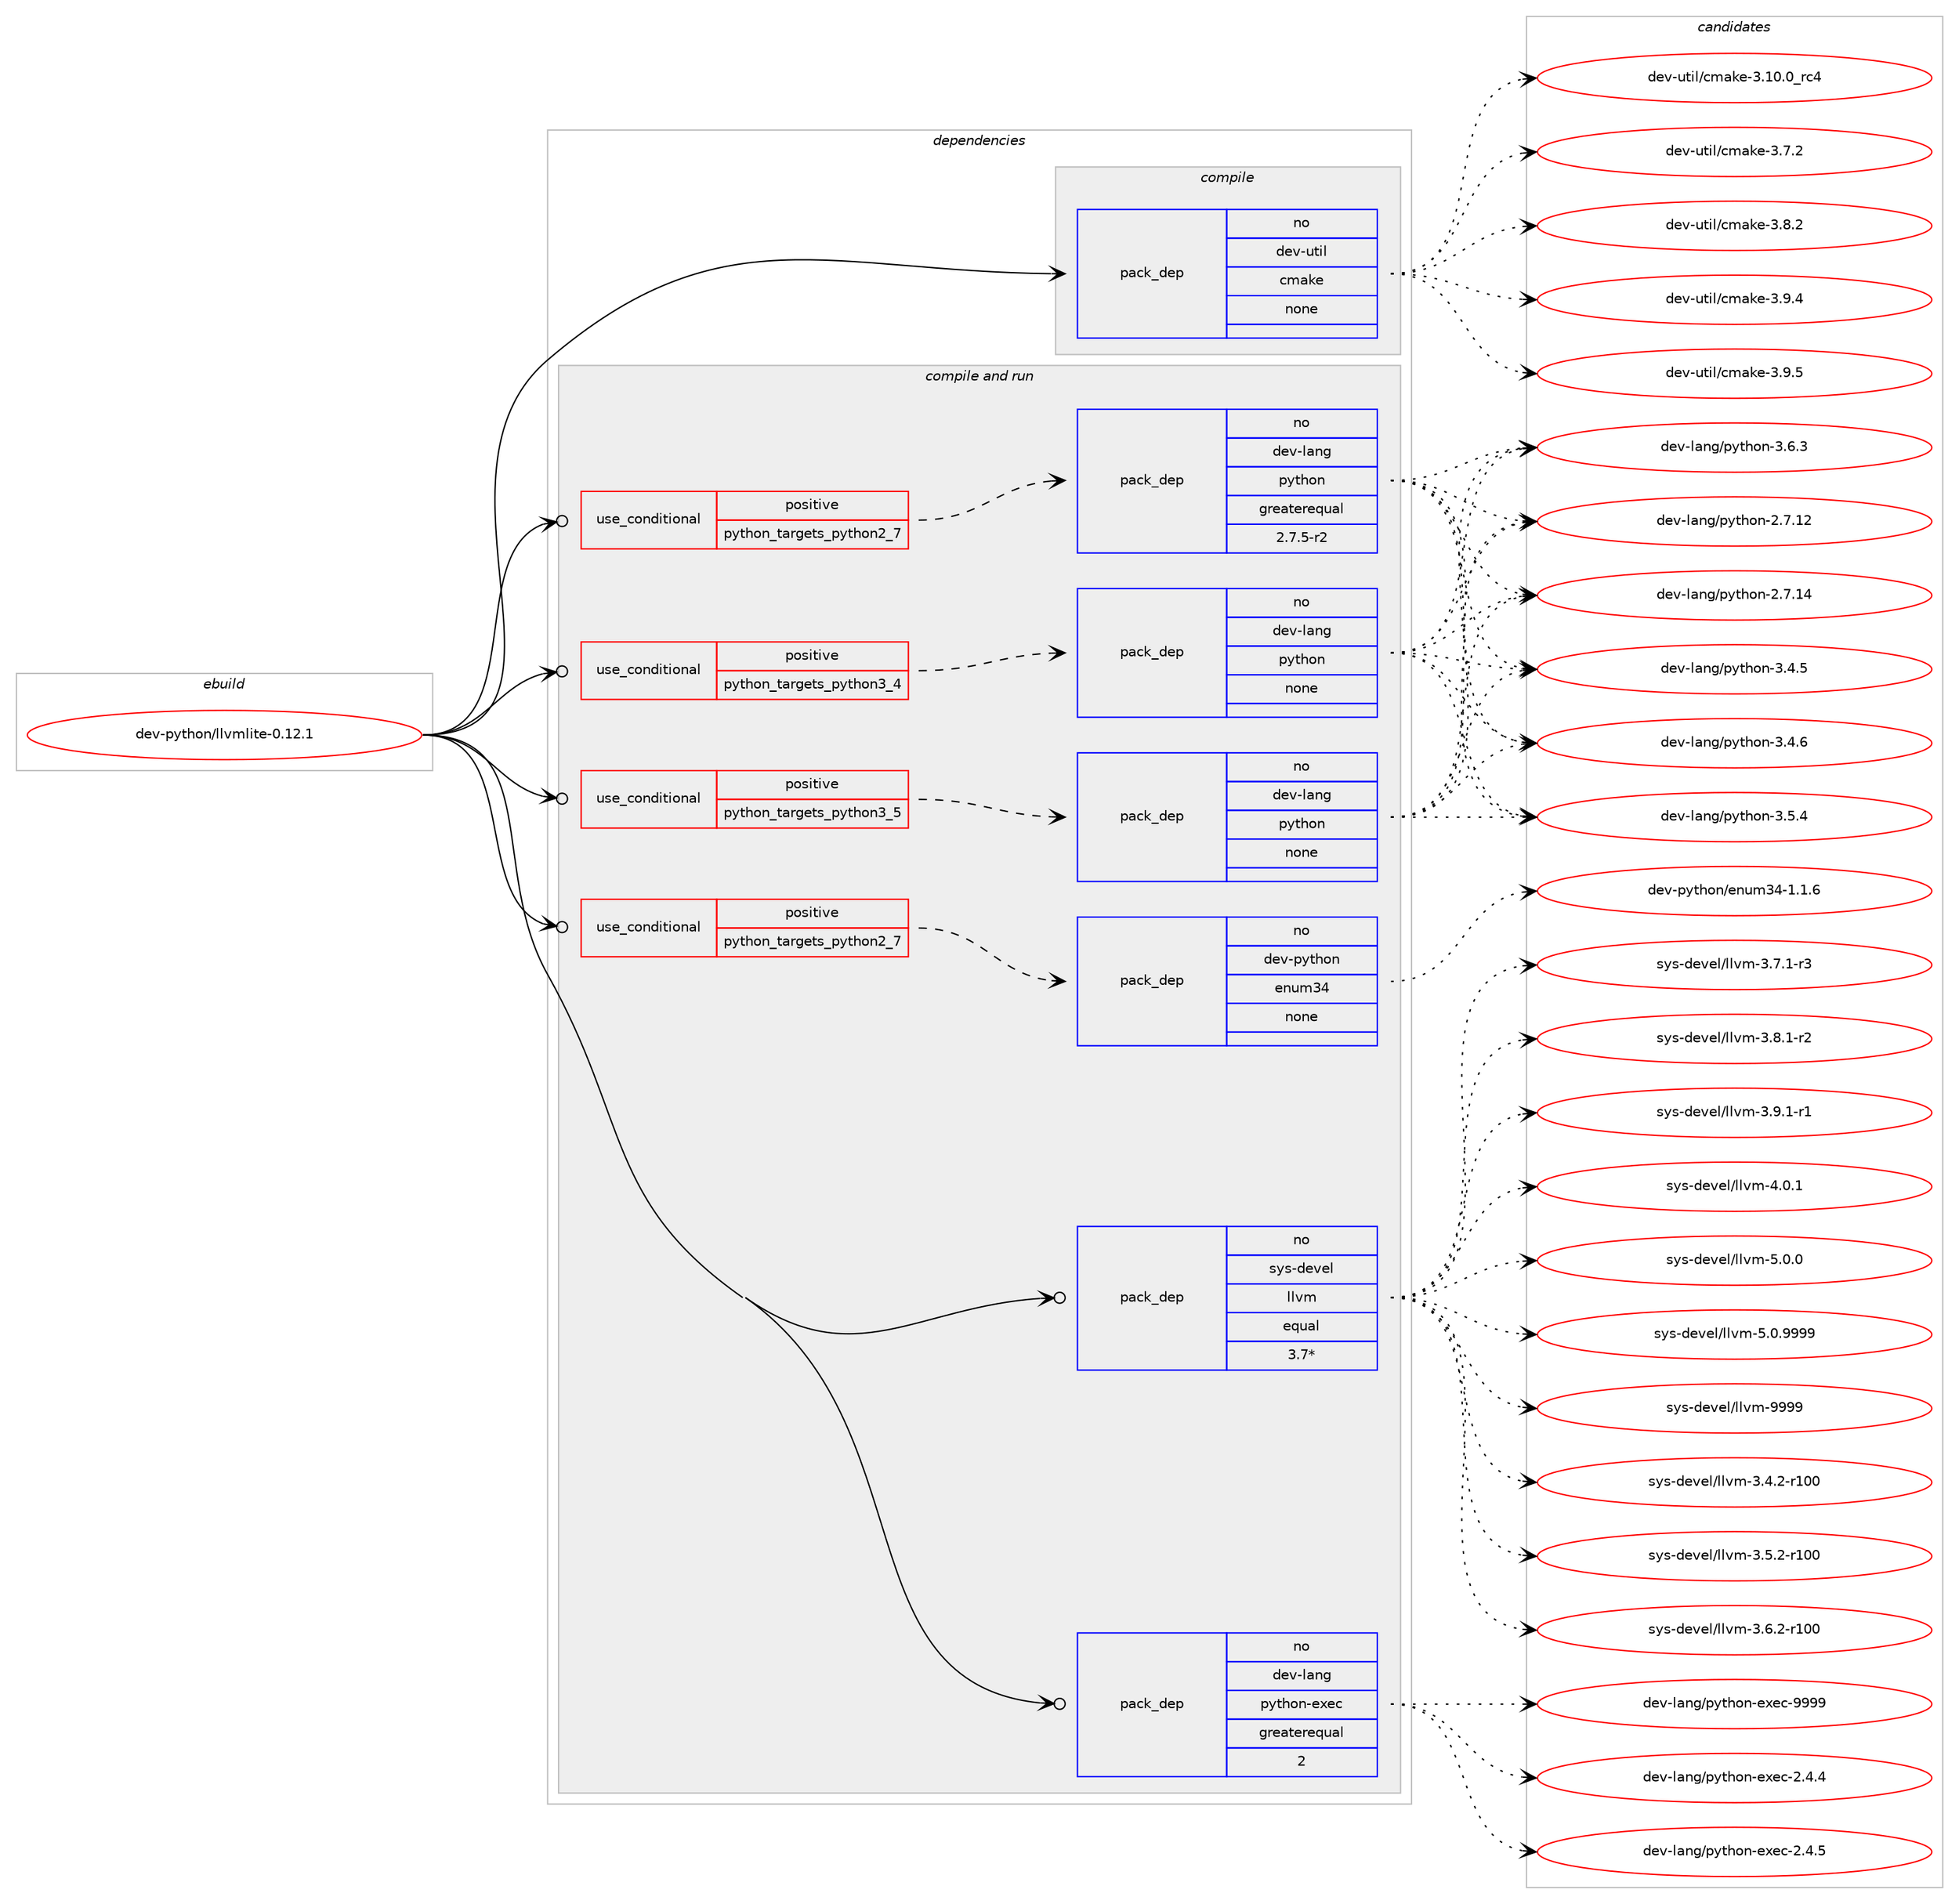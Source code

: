 digraph prolog {

# *************
# Graph options
# *************

newrank=true;
concentrate=true;
compound=true;
graph [rankdir=LR,fontname=Helvetica,fontsize=10,ranksep=1.5];#, ranksep=2.5, nodesep=0.2];
edge  [arrowhead=vee];
node  [fontname=Helvetica,fontsize=10];

# **********
# The ebuild
# **********

subgraph cluster_leftcol {
color=gray;
rank=same;
label=<<i>ebuild</i>>;
id [label="dev-python/llvmlite-0.12.1", color=red, width=4, href="../dev-python/llvmlite-0.12.1.svg"];
}

# ****************
# The dependencies
# ****************

subgraph cluster_midcol {
color=gray;
label=<<i>dependencies</i>>;
subgraph cluster_compile {
fillcolor="#eeeeee";
style=filled;
label=<<i>compile</i>>;
subgraph pack125831 {
dependency164691 [label=<<TABLE BORDER="0" CELLBORDER="1" CELLSPACING="0" CELLPADDING="4" WIDTH="220"><TR><TD ROWSPAN="6" CELLPADDING="30">pack_dep</TD></TR><TR><TD WIDTH="110">no</TD></TR><TR><TD>dev-util</TD></TR><TR><TD>cmake</TD></TR><TR><TD>none</TD></TR><TR><TD></TD></TR></TABLE>>, shape=none, color=blue];
}
id:e -> dependency164691:w [weight=20,style="solid",arrowhead="vee"];
}
subgraph cluster_compileandrun {
fillcolor="#eeeeee";
style=filled;
label=<<i>compile and run</i>>;
subgraph cond35007 {
dependency164692 [label=<<TABLE BORDER="0" CELLBORDER="1" CELLSPACING="0" CELLPADDING="4"><TR><TD ROWSPAN="3" CELLPADDING="10">use_conditional</TD></TR><TR><TD>positive</TD></TR><TR><TD>python_targets_python2_7</TD></TR></TABLE>>, shape=none, color=red];
subgraph pack125832 {
dependency164693 [label=<<TABLE BORDER="0" CELLBORDER="1" CELLSPACING="0" CELLPADDING="4" WIDTH="220"><TR><TD ROWSPAN="6" CELLPADDING="30">pack_dep</TD></TR><TR><TD WIDTH="110">no</TD></TR><TR><TD>dev-lang</TD></TR><TR><TD>python</TD></TR><TR><TD>greaterequal</TD></TR><TR><TD>2.7.5-r2</TD></TR></TABLE>>, shape=none, color=blue];
}
dependency164692:e -> dependency164693:w [weight=20,style="dashed",arrowhead="vee"];
}
id:e -> dependency164692:w [weight=20,style="solid",arrowhead="odotvee"];
subgraph cond35008 {
dependency164694 [label=<<TABLE BORDER="0" CELLBORDER="1" CELLSPACING="0" CELLPADDING="4"><TR><TD ROWSPAN="3" CELLPADDING="10">use_conditional</TD></TR><TR><TD>positive</TD></TR><TR><TD>python_targets_python2_7</TD></TR></TABLE>>, shape=none, color=red];
subgraph pack125833 {
dependency164695 [label=<<TABLE BORDER="0" CELLBORDER="1" CELLSPACING="0" CELLPADDING="4" WIDTH="220"><TR><TD ROWSPAN="6" CELLPADDING="30">pack_dep</TD></TR><TR><TD WIDTH="110">no</TD></TR><TR><TD>dev-python</TD></TR><TR><TD>enum34</TD></TR><TR><TD>none</TD></TR><TR><TD></TD></TR></TABLE>>, shape=none, color=blue];
}
dependency164694:e -> dependency164695:w [weight=20,style="dashed",arrowhead="vee"];
}
id:e -> dependency164694:w [weight=20,style="solid",arrowhead="odotvee"];
subgraph cond35009 {
dependency164696 [label=<<TABLE BORDER="0" CELLBORDER="1" CELLSPACING="0" CELLPADDING="4"><TR><TD ROWSPAN="3" CELLPADDING="10">use_conditional</TD></TR><TR><TD>positive</TD></TR><TR><TD>python_targets_python3_4</TD></TR></TABLE>>, shape=none, color=red];
subgraph pack125834 {
dependency164697 [label=<<TABLE BORDER="0" CELLBORDER="1" CELLSPACING="0" CELLPADDING="4" WIDTH="220"><TR><TD ROWSPAN="6" CELLPADDING="30">pack_dep</TD></TR><TR><TD WIDTH="110">no</TD></TR><TR><TD>dev-lang</TD></TR><TR><TD>python</TD></TR><TR><TD>none</TD></TR><TR><TD></TD></TR></TABLE>>, shape=none, color=blue];
}
dependency164696:e -> dependency164697:w [weight=20,style="dashed",arrowhead="vee"];
}
id:e -> dependency164696:w [weight=20,style="solid",arrowhead="odotvee"];
subgraph cond35010 {
dependency164698 [label=<<TABLE BORDER="0" CELLBORDER="1" CELLSPACING="0" CELLPADDING="4"><TR><TD ROWSPAN="3" CELLPADDING="10">use_conditional</TD></TR><TR><TD>positive</TD></TR><TR><TD>python_targets_python3_5</TD></TR></TABLE>>, shape=none, color=red];
subgraph pack125835 {
dependency164699 [label=<<TABLE BORDER="0" CELLBORDER="1" CELLSPACING="0" CELLPADDING="4" WIDTH="220"><TR><TD ROWSPAN="6" CELLPADDING="30">pack_dep</TD></TR><TR><TD WIDTH="110">no</TD></TR><TR><TD>dev-lang</TD></TR><TR><TD>python</TD></TR><TR><TD>none</TD></TR><TR><TD></TD></TR></TABLE>>, shape=none, color=blue];
}
dependency164698:e -> dependency164699:w [weight=20,style="dashed",arrowhead="vee"];
}
id:e -> dependency164698:w [weight=20,style="solid",arrowhead="odotvee"];
subgraph pack125836 {
dependency164700 [label=<<TABLE BORDER="0" CELLBORDER="1" CELLSPACING="0" CELLPADDING="4" WIDTH="220"><TR><TD ROWSPAN="6" CELLPADDING="30">pack_dep</TD></TR><TR><TD WIDTH="110">no</TD></TR><TR><TD>dev-lang</TD></TR><TR><TD>python-exec</TD></TR><TR><TD>greaterequal</TD></TR><TR><TD>2</TD></TR></TABLE>>, shape=none, color=blue];
}
id:e -> dependency164700:w [weight=20,style="solid",arrowhead="odotvee"];
subgraph pack125837 {
dependency164701 [label=<<TABLE BORDER="0" CELLBORDER="1" CELLSPACING="0" CELLPADDING="4" WIDTH="220"><TR><TD ROWSPAN="6" CELLPADDING="30">pack_dep</TD></TR><TR><TD WIDTH="110">no</TD></TR><TR><TD>sys-devel</TD></TR><TR><TD>llvm</TD></TR><TR><TD>equal</TD></TR><TR><TD>3.7*</TD></TR></TABLE>>, shape=none, color=blue];
}
id:e -> dependency164701:w [weight=20,style="solid",arrowhead="odotvee"];
}
subgraph cluster_run {
fillcolor="#eeeeee";
style=filled;
label=<<i>run</i>>;
}
}

# **************
# The candidates
# **************

subgraph cluster_choices {
rank=same;
color=gray;
label=<<i>candidates</i>>;

subgraph choice125831 {
color=black;
nodesep=1;
choice1001011184511711610510847991099710710145514649484648951149952 [label="dev-util/cmake-3.10.0_rc4", color=red, width=4,href="../dev-util/cmake-3.10.0_rc4.svg"];
choice10010111845117116105108479910997107101455146554650 [label="dev-util/cmake-3.7.2", color=red, width=4,href="../dev-util/cmake-3.7.2.svg"];
choice10010111845117116105108479910997107101455146564650 [label="dev-util/cmake-3.8.2", color=red, width=4,href="../dev-util/cmake-3.8.2.svg"];
choice10010111845117116105108479910997107101455146574652 [label="dev-util/cmake-3.9.4", color=red, width=4,href="../dev-util/cmake-3.9.4.svg"];
choice10010111845117116105108479910997107101455146574653 [label="dev-util/cmake-3.9.5", color=red, width=4,href="../dev-util/cmake-3.9.5.svg"];
dependency164691:e -> choice1001011184511711610510847991099710710145514649484648951149952:w [style=dotted,weight="100"];
dependency164691:e -> choice10010111845117116105108479910997107101455146554650:w [style=dotted,weight="100"];
dependency164691:e -> choice10010111845117116105108479910997107101455146564650:w [style=dotted,weight="100"];
dependency164691:e -> choice10010111845117116105108479910997107101455146574652:w [style=dotted,weight="100"];
dependency164691:e -> choice10010111845117116105108479910997107101455146574653:w [style=dotted,weight="100"];
}
subgraph choice125832 {
color=black;
nodesep=1;
choice10010111845108971101034711212111610411111045504655464950 [label="dev-lang/python-2.7.12", color=red, width=4,href="../dev-lang/python-2.7.12.svg"];
choice10010111845108971101034711212111610411111045504655464952 [label="dev-lang/python-2.7.14", color=red, width=4,href="../dev-lang/python-2.7.14.svg"];
choice100101118451089711010347112121116104111110455146524653 [label="dev-lang/python-3.4.5", color=red, width=4,href="../dev-lang/python-3.4.5.svg"];
choice100101118451089711010347112121116104111110455146524654 [label="dev-lang/python-3.4.6", color=red, width=4,href="../dev-lang/python-3.4.6.svg"];
choice100101118451089711010347112121116104111110455146534652 [label="dev-lang/python-3.5.4", color=red, width=4,href="../dev-lang/python-3.5.4.svg"];
choice100101118451089711010347112121116104111110455146544651 [label="dev-lang/python-3.6.3", color=red, width=4,href="../dev-lang/python-3.6.3.svg"];
dependency164693:e -> choice10010111845108971101034711212111610411111045504655464950:w [style=dotted,weight="100"];
dependency164693:e -> choice10010111845108971101034711212111610411111045504655464952:w [style=dotted,weight="100"];
dependency164693:e -> choice100101118451089711010347112121116104111110455146524653:w [style=dotted,weight="100"];
dependency164693:e -> choice100101118451089711010347112121116104111110455146524654:w [style=dotted,weight="100"];
dependency164693:e -> choice100101118451089711010347112121116104111110455146534652:w [style=dotted,weight="100"];
dependency164693:e -> choice100101118451089711010347112121116104111110455146544651:w [style=dotted,weight="100"];
}
subgraph choice125833 {
color=black;
nodesep=1;
choice10010111845112121116104111110471011101171095152454946494654 [label="dev-python/enum34-1.1.6", color=red, width=4,href="../dev-python/enum34-1.1.6.svg"];
dependency164695:e -> choice10010111845112121116104111110471011101171095152454946494654:w [style=dotted,weight="100"];
}
subgraph choice125834 {
color=black;
nodesep=1;
choice10010111845108971101034711212111610411111045504655464950 [label="dev-lang/python-2.7.12", color=red, width=4,href="../dev-lang/python-2.7.12.svg"];
choice10010111845108971101034711212111610411111045504655464952 [label="dev-lang/python-2.7.14", color=red, width=4,href="../dev-lang/python-2.7.14.svg"];
choice100101118451089711010347112121116104111110455146524653 [label="dev-lang/python-3.4.5", color=red, width=4,href="../dev-lang/python-3.4.5.svg"];
choice100101118451089711010347112121116104111110455146524654 [label="dev-lang/python-3.4.6", color=red, width=4,href="../dev-lang/python-3.4.6.svg"];
choice100101118451089711010347112121116104111110455146534652 [label="dev-lang/python-3.5.4", color=red, width=4,href="../dev-lang/python-3.5.4.svg"];
choice100101118451089711010347112121116104111110455146544651 [label="dev-lang/python-3.6.3", color=red, width=4,href="../dev-lang/python-3.6.3.svg"];
dependency164697:e -> choice10010111845108971101034711212111610411111045504655464950:w [style=dotted,weight="100"];
dependency164697:e -> choice10010111845108971101034711212111610411111045504655464952:w [style=dotted,weight="100"];
dependency164697:e -> choice100101118451089711010347112121116104111110455146524653:w [style=dotted,weight="100"];
dependency164697:e -> choice100101118451089711010347112121116104111110455146524654:w [style=dotted,weight="100"];
dependency164697:e -> choice100101118451089711010347112121116104111110455146534652:w [style=dotted,weight="100"];
dependency164697:e -> choice100101118451089711010347112121116104111110455146544651:w [style=dotted,weight="100"];
}
subgraph choice125835 {
color=black;
nodesep=1;
choice10010111845108971101034711212111610411111045504655464950 [label="dev-lang/python-2.7.12", color=red, width=4,href="../dev-lang/python-2.7.12.svg"];
choice10010111845108971101034711212111610411111045504655464952 [label="dev-lang/python-2.7.14", color=red, width=4,href="../dev-lang/python-2.7.14.svg"];
choice100101118451089711010347112121116104111110455146524653 [label="dev-lang/python-3.4.5", color=red, width=4,href="../dev-lang/python-3.4.5.svg"];
choice100101118451089711010347112121116104111110455146524654 [label="dev-lang/python-3.4.6", color=red, width=4,href="../dev-lang/python-3.4.6.svg"];
choice100101118451089711010347112121116104111110455146534652 [label="dev-lang/python-3.5.4", color=red, width=4,href="../dev-lang/python-3.5.4.svg"];
choice100101118451089711010347112121116104111110455146544651 [label="dev-lang/python-3.6.3", color=red, width=4,href="../dev-lang/python-3.6.3.svg"];
dependency164699:e -> choice10010111845108971101034711212111610411111045504655464950:w [style=dotted,weight="100"];
dependency164699:e -> choice10010111845108971101034711212111610411111045504655464952:w [style=dotted,weight="100"];
dependency164699:e -> choice100101118451089711010347112121116104111110455146524653:w [style=dotted,weight="100"];
dependency164699:e -> choice100101118451089711010347112121116104111110455146524654:w [style=dotted,weight="100"];
dependency164699:e -> choice100101118451089711010347112121116104111110455146534652:w [style=dotted,weight="100"];
dependency164699:e -> choice100101118451089711010347112121116104111110455146544651:w [style=dotted,weight="100"];
}
subgraph choice125836 {
color=black;
nodesep=1;
choice1001011184510897110103471121211161041111104510112010199455046524652 [label="dev-lang/python-exec-2.4.4", color=red, width=4,href="../dev-lang/python-exec-2.4.4.svg"];
choice1001011184510897110103471121211161041111104510112010199455046524653 [label="dev-lang/python-exec-2.4.5", color=red, width=4,href="../dev-lang/python-exec-2.4.5.svg"];
choice10010111845108971101034711212111610411111045101120101994557575757 [label="dev-lang/python-exec-9999", color=red, width=4,href="../dev-lang/python-exec-9999.svg"];
dependency164700:e -> choice1001011184510897110103471121211161041111104510112010199455046524652:w [style=dotted,weight="100"];
dependency164700:e -> choice1001011184510897110103471121211161041111104510112010199455046524653:w [style=dotted,weight="100"];
dependency164700:e -> choice10010111845108971101034711212111610411111045101120101994557575757:w [style=dotted,weight="100"];
}
subgraph choice125837 {
color=black;
nodesep=1;
choice115121115451001011181011084710810811810945514652465045114494848 [label="sys-devel/llvm-3.4.2-r100", color=red, width=4,href="../sys-devel/llvm-3.4.2-r100.svg"];
choice115121115451001011181011084710810811810945514653465045114494848 [label="sys-devel/llvm-3.5.2-r100", color=red, width=4,href="../sys-devel/llvm-3.5.2-r100.svg"];
choice115121115451001011181011084710810811810945514654465045114494848 [label="sys-devel/llvm-3.6.2-r100", color=red, width=4,href="../sys-devel/llvm-3.6.2-r100.svg"];
choice11512111545100101118101108471081081181094551465546494511451 [label="sys-devel/llvm-3.7.1-r3", color=red, width=4,href="../sys-devel/llvm-3.7.1-r3.svg"];
choice11512111545100101118101108471081081181094551465646494511450 [label="sys-devel/llvm-3.8.1-r2", color=red, width=4,href="../sys-devel/llvm-3.8.1-r2.svg"];
choice11512111545100101118101108471081081181094551465746494511449 [label="sys-devel/llvm-3.9.1-r1", color=red, width=4,href="../sys-devel/llvm-3.9.1-r1.svg"];
choice1151211154510010111810110847108108118109455246484649 [label="sys-devel/llvm-4.0.1", color=red, width=4,href="../sys-devel/llvm-4.0.1.svg"];
choice1151211154510010111810110847108108118109455346484648 [label="sys-devel/llvm-5.0.0", color=red, width=4,href="../sys-devel/llvm-5.0.0.svg"];
choice1151211154510010111810110847108108118109455346484657575757 [label="sys-devel/llvm-5.0.9999", color=red, width=4,href="../sys-devel/llvm-5.0.9999.svg"];
choice11512111545100101118101108471081081181094557575757 [label="sys-devel/llvm-9999", color=red, width=4,href="../sys-devel/llvm-9999.svg"];
dependency164701:e -> choice115121115451001011181011084710810811810945514652465045114494848:w [style=dotted,weight="100"];
dependency164701:e -> choice115121115451001011181011084710810811810945514653465045114494848:w [style=dotted,weight="100"];
dependency164701:e -> choice115121115451001011181011084710810811810945514654465045114494848:w [style=dotted,weight="100"];
dependency164701:e -> choice11512111545100101118101108471081081181094551465546494511451:w [style=dotted,weight="100"];
dependency164701:e -> choice11512111545100101118101108471081081181094551465646494511450:w [style=dotted,weight="100"];
dependency164701:e -> choice11512111545100101118101108471081081181094551465746494511449:w [style=dotted,weight="100"];
dependency164701:e -> choice1151211154510010111810110847108108118109455246484649:w [style=dotted,weight="100"];
dependency164701:e -> choice1151211154510010111810110847108108118109455346484648:w [style=dotted,weight="100"];
dependency164701:e -> choice1151211154510010111810110847108108118109455346484657575757:w [style=dotted,weight="100"];
dependency164701:e -> choice11512111545100101118101108471081081181094557575757:w [style=dotted,weight="100"];
}
}

}
